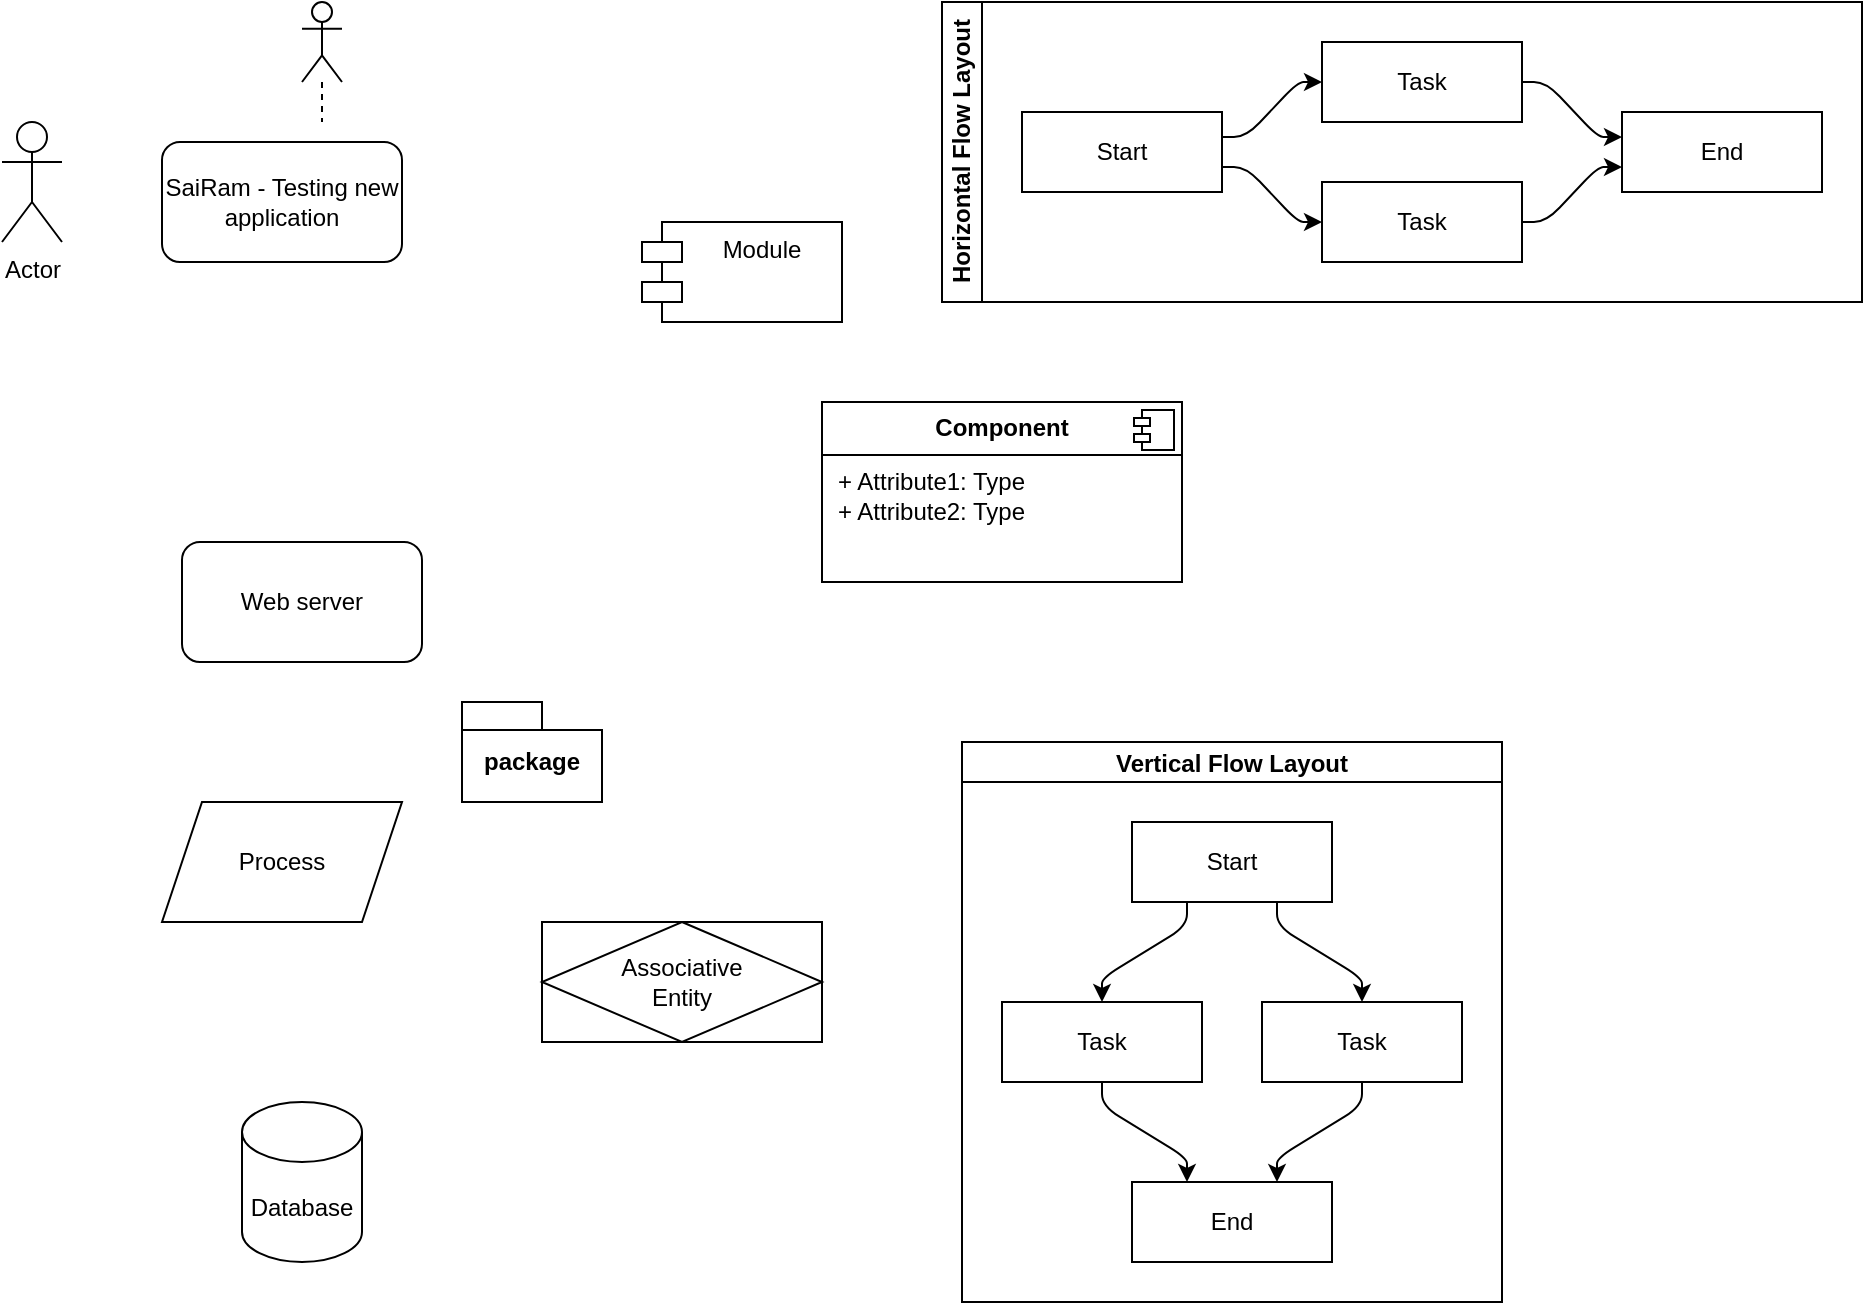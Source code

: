 <mxfile version="26.0.11">
  <diagram name="Page-1" id="qvFknAw_zfE7giTmOM7j">
    <mxGraphModel dx="1434" dy="772" grid="1" gridSize="10" guides="1" tooltips="1" connect="1" arrows="1" fold="1" page="1" pageScale="1" pageWidth="850" pageHeight="1100" math="0" shadow="0">
      <root>
        <mxCell id="0" />
        <mxCell id="1" parent="0" />
        <mxCell id="yO33cV3GExQzgS5N-ZtT-1" value="SaiRam - Testing new application" style="rounded=1;whiteSpace=wrap;html=1;" parent="1" vertex="1">
          <mxGeometry x="240" y="90" width="120" height="60" as="geometry" />
        </mxCell>
        <mxCell id="yO33cV3GExQzgS5N-ZtT-2" value="Web server" style="rounded=1;whiteSpace=wrap;html=1;" parent="1" vertex="1">
          <mxGeometry x="250" y="290" width="120" height="60" as="geometry" />
        </mxCell>
        <mxCell id="yO33cV3GExQzgS5N-ZtT-3" value="Process" style="shape=parallelogram;perimeter=parallelogramPerimeter;whiteSpace=wrap;html=1;fixedSize=1;" parent="1" vertex="1">
          <mxGeometry x="240" y="420" width="120" height="60" as="geometry" />
        </mxCell>
        <mxCell id="yO33cV3GExQzgS5N-ZtT-4" value="Database" style="shape=cylinder3;whiteSpace=wrap;html=1;boundedLbl=1;backgroundOutline=1;size=15;" parent="1" vertex="1">
          <mxGeometry x="280" y="570" width="60" height="80" as="geometry" />
        </mxCell>
        <mxCell id="HFCFKOxs-ZzFPCMqL3Jq-1" value="Actor" style="shape=umlActor;verticalLabelPosition=bottom;verticalAlign=top;html=1;" vertex="1" parent="1">
          <mxGeometry x="160" y="80" width="30" height="60" as="geometry" />
        </mxCell>
        <mxCell id="HFCFKOxs-ZzFPCMqL3Jq-2" value="" style="shape=umlLifeline;perimeter=lifelinePerimeter;whiteSpace=wrap;html=1;container=1;dropTarget=0;collapsible=0;recursiveResize=0;outlineConnect=0;portConstraint=eastwest;newEdgeStyle={&quot;curved&quot;:0,&quot;rounded&quot;:0};participant=umlActor;" vertex="1" parent="1">
          <mxGeometry x="310" y="20" width="20" height="60" as="geometry" />
        </mxCell>
        <mxCell id="HFCFKOxs-ZzFPCMqL3Jq-3" value="package" style="shape=folder;fontStyle=1;spacingTop=10;tabWidth=40;tabHeight=14;tabPosition=left;html=1;whiteSpace=wrap;" vertex="1" parent="1">
          <mxGeometry x="390" y="370" width="70" height="50" as="geometry" />
        </mxCell>
        <mxCell id="HFCFKOxs-ZzFPCMqL3Jq-4" value="Module" style="shape=module;align=left;spacingLeft=20;align=center;verticalAlign=top;whiteSpace=wrap;html=1;" vertex="1" parent="1">
          <mxGeometry x="480" y="130" width="100" height="50" as="geometry" />
        </mxCell>
        <mxCell id="HFCFKOxs-ZzFPCMqL3Jq-5" value="&lt;p style=&quot;margin:0px;margin-top:6px;text-align:center;&quot;&gt;&lt;b&gt;Component&lt;/b&gt;&lt;/p&gt;&lt;hr size=&quot;1&quot; style=&quot;border-style:solid;&quot;/&gt;&lt;p style=&quot;margin:0px;margin-left:8px;&quot;&gt;+ Attribute1: Type&lt;br/&gt;+ Attribute2: Type&lt;/p&gt;" style="align=left;overflow=fill;html=1;dropTarget=0;whiteSpace=wrap;" vertex="1" parent="1">
          <mxGeometry x="570" y="220" width="180" height="90" as="geometry" />
        </mxCell>
        <mxCell id="HFCFKOxs-ZzFPCMqL3Jq-6" value="" style="shape=component;jettyWidth=8;jettyHeight=4;" vertex="1" parent="HFCFKOxs-ZzFPCMqL3Jq-5">
          <mxGeometry x="1" width="20" height="20" relative="1" as="geometry">
            <mxPoint x="-24" y="4" as="offset" />
          </mxGeometry>
        </mxCell>
        <mxCell id="HFCFKOxs-ZzFPCMqL3Jq-7" value="Associative&#xa;Entity" style="shape=associativeEntity;whiteSpace=wrap;html=1;align=center;" vertex="1" parent="1">
          <mxGeometry x="430" y="480" width="140" height="60" as="geometry" />
        </mxCell>
        <mxCell id="HFCFKOxs-ZzFPCMqL3Jq-8" value="Vertical Flow Layout" style="swimlane;startSize=20;horizontal=1;childLayout=flowLayout;flowOrientation=north;resizable=0;interRankCellSpacing=50;containerType=tree;fontSize=12;" vertex="1" parent="1">
          <mxGeometry x="640" y="390" width="270" height="280" as="geometry" />
        </mxCell>
        <mxCell id="HFCFKOxs-ZzFPCMqL3Jq-9" value="Start" style="whiteSpace=wrap;html=1;" vertex="1" parent="HFCFKOxs-ZzFPCMqL3Jq-8">
          <mxGeometry x="85" y="40" width="100" height="40" as="geometry" />
        </mxCell>
        <mxCell id="HFCFKOxs-ZzFPCMqL3Jq-10" value="Task" style="whiteSpace=wrap;html=1;" vertex="1" parent="HFCFKOxs-ZzFPCMqL3Jq-8">
          <mxGeometry x="20" y="130" width="100" height="40" as="geometry" />
        </mxCell>
        <mxCell id="HFCFKOxs-ZzFPCMqL3Jq-11" value="" style="html=1;rounded=1;curved=0;sourcePerimeterSpacing=0;targetPerimeterSpacing=0;startSize=6;endSize=6;noEdgeStyle=1;orthogonal=1;" edge="1" parent="HFCFKOxs-ZzFPCMqL3Jq-8" source="HFCFKOxs-ZzFPCMqL3Jq-9" target="HFCFKOxs-ZzFPCMqL3Jq-10">
          <mxGeometry relative="1" as="geometry">
            <Array as="points">
              <mxPoint x="112.5" y="92" />
              <mxPoint x="70" y="118" />
            </Array>
          </mxGeometry>
        </mxCell>
        <mxCell id="HFCFKOxs-ZzFPCMqL3Jq-12" value="Task" style="whiteSpace=wrap;html=1;" vertex="1" parent="HFCFKOxs-ZzFPCMqL3Jq-8">
          <mxGeometry x="150" y="130" width="100" height="40" as="geometry" />
        </mxCell>
        <mxCell id="HFCFKOxs-ZzFPCMqL3Jq-13" value="" style="html=1;rounded=1;curved=0;sourcePerimeterSpacing=0;targetPerimeterSpacing=0;startSize=6;endSize=6;noEdgeStyle=1;orthogonal=1;" edge="1" parent="HFCFKOxs-ZzFPCMqL3Jq-8" source="HFCFKOxs-ZzFPCMqL3Jq-9" target="HFCFKOxs-ZzFPCMqL3Jq-12">
          <mxGeometry relative="1" as="geometry">
            <Array as="points">
              <mxPoint x="157.5" y="92" />
              <mxPoint x="200" y="118" />
            </Array>
          </mxGeometry>
        </mxCell>
        <mxCell id="HFCFKOxs-ZzFPCMqL3Jq-14" value="End" style="whiteSpace=wrap;html=1;" vertex="1" parent="HFCFKOxs-ZzFPCMqL3Jq-8">
          <mxGeometry x="85" y="220" width="100" height="40" as="geometry" />
        </mxCell>
        <mxCell id="HFCFKOxs-ZzFPCMqL3Jq-15" value="" style="html=1;rounded=1;curved=0;sourcePerimeterSpacing=0;targetPerimeterSpacing=0;startSize=6;endSize=6;noEdgeStyle=1;orthogonal=1;" edge="1" parent="HFCFKOxs-ZzFPCMqL3Jq-8" source="HFCFKOxs-ZzFPCMqL3Jq-10" target="HFCFKOxs-ZzFPCMqL3Jq-14">
          <mxGeometry relative="1" as="geometry">
            <Array as="points">
              <mxPoint x="70" y="182" />
              <mxPoint x="112.5" y="208" />
            </Array>
          </mxGeometry>
        </mxCell>
        <mxCell id="HFCFKOxs-ZzFPCMqL3Jq-16" value="" style="html=1;rounded=1;curved=0;sourcePerimeterSpacing=0;targetPerimeterSpacing=0;startSize=6;endSize=6;noEdgeStyle=1;orthogonal=1;" edge="1" parent="HFCFKOxs-ZzFPCMqL3Jq-8" source="HFCFKOxs-ZzFPCMqL3Jq-12" target="HFCFKOxs-ZzFPCMqL3Jq-14">
          <mxGeometry relative="1" as="geometry">
            <Array as="points">
              <mxPoint x="200" y="182" />
              <mxPoint x="157.5" y="208" />
            </Array>
          </mxGeometry>
        </mxCell>
        <mxCell id="HFCFKOxs-ZzFPCMqL3Jq-17" value="Horizontal Flow Layout" style="swimlane;html=1;startSize=20;horizontal=0;childLayout=flowLayout;flowOrientation=west;resizable=0;interRankCellSpacing=50;containerType=tree;fontSize=12;" vertex="1" parent="1">
          <mxGeometry x="630" y="20" width="460" height="150" as="geometry" />
        </mxCell>
        <mxCell id="HFCFKOxs-ZzFPCMqL3Jq-18" value="Start" style="whiteSpace=wrap;html=1;" vertex="1" parent="HFCFKOxs-ZzFPCMqL3Jq-17">
          <mxGeometry x="40" y="55" width="100" height="40" as="geometry" />
        </mxCell>
        <mxCell id="HFCFKOxs-ZzFPCMqL3Jq-19" value="Task" style="whiteSpace=wrap;html=1;" vertex="1" parent="HFCFKOxs-ZzFPCMqL3Jq-17">
          <mxGeometry x="190" y="20" width="100" height="40" as="geometry" />
        </mxCell>
        <mxCell id="HFCFKOxs-ZzFPCMqL3Jq-20" value="" style="html=1;rounded=1;curved=0;sourcePerimeterSpacing=0;targetPerimeterSpacing=0;startSize=6;endSize=6;noEdgeStyle=1;orthogonal=1;" edge="1" parent="HFCFKOxs-ZzFPCMqL3Jq-17" source="HFCFKOxs-ZzFPCMqL3Jq-18" target="HFCFKOxs-ZzFPCMqL3Jq-19">
          <mxGeometry relative="1" as="geometry">
            <Array as="points">
              <mxPoint x="152" y="67.5" />
              <mxPoint x="178" y="40" />
            </Array>
          </mxGeometry>
        </mxCell>
        <mxCell id="HFCFKOxs-ZzFPCMqL3Jq-21" value="Task" style="whiteSpace=wrap;html=1;" vertex="1" parent="HFCFKOxs-ZzFPCMqL3Jq-17">
          <mxGeometry x="190" y="90" width="100" height="40" as="geometry" />
        </mxCell>
        <mxCell id="HFCFKOxs-ZzFPCMqL3Jq-22" value="" style="html=1;rounded=1;curved=0;sourcePerimeterSpacing=0;targetPerimeterSpacing=0;startSize=6;endSize=6;noEdgeStyle=1;orthogonal=1;" edge="1" parent="HFCFKOxs-ZzFPCMqL3Jq-17" source="HFCFKOxs-ZzFPCMqL3Jq-18" target="HFCFKOxs-ZzFPCMqL3Jq-21">
          <mxGeometry relative="1" as="geometry">
            <Array as="points">
              <mxPoint x="152" y="82.5" />
              <mxPoint x="178" y="110" />
            </Array>
          </mxGeometry>
        </mxCell>
        <mxCell id="HFCFKOxs-ZzFPCMqL3Jq-23" value="End" style="whiteSpace=wrap;html=1;" vertex="1" parent="HFCFKOxs-ZzFPCMqL3Jq-17">
          <mxGeometry x="340" y="55" width="100" height="40" as="geometry" />
        </mxCell>
        <mxCell id="HFCFKOxs-ZzFPCMqL3Jq-24" value="" style="html=1;rounded=1;curved=0;sourcePerimeterSpacing=0;targetPerimeterSpacing=0;startSize=6;endSize=6;noEdgeStyle=1;orthogonal=1;" edge="1" parent="HFCFKOxs-ZzFPCMqL3Jq-17" source="HFCFKOxs-ZzFPCMqL3Jq-19" target="HFCFKOxs-ZzFPCMqL3Jq-23">
          <mxGeometry relative="1" as="geometry">
            <Array as="points">
              <mxPoint x="302" y="40" />
              <mxPoint x="328" y="67.5" />
            </Array>
          </mxGeometry>
        </mxCell>
        <mxCell id="HFCFKOxs-ZzFPCMqL3Jq-25" value="" style="html=1;rounded=1;curved=0;sourcePerimeterSpacing=0;targetPerimeterSpacing=0;startSize=6;endSize=6;noEdgeStyle=1;orthogonal=1;" edge="1" parent="HFCFKOxs-ZzFPCMqL3Jq-17" source="HFCFKOxs-ZzFPCMqL3Jq-21" target="HFCFKOxs-ZzFPCMqL3Jq-23">
          <mxGeometry relative="1" as="geometry">
            <Array as="points">
              <mxPoint x="302" y="110" />
              <mxPoint x="328" y="82.5" />
            </Array>
          </mxGeometry>
        </mxCell>
      </root>
    </mxGraphModel>
  </diagram>
</mxfile>

